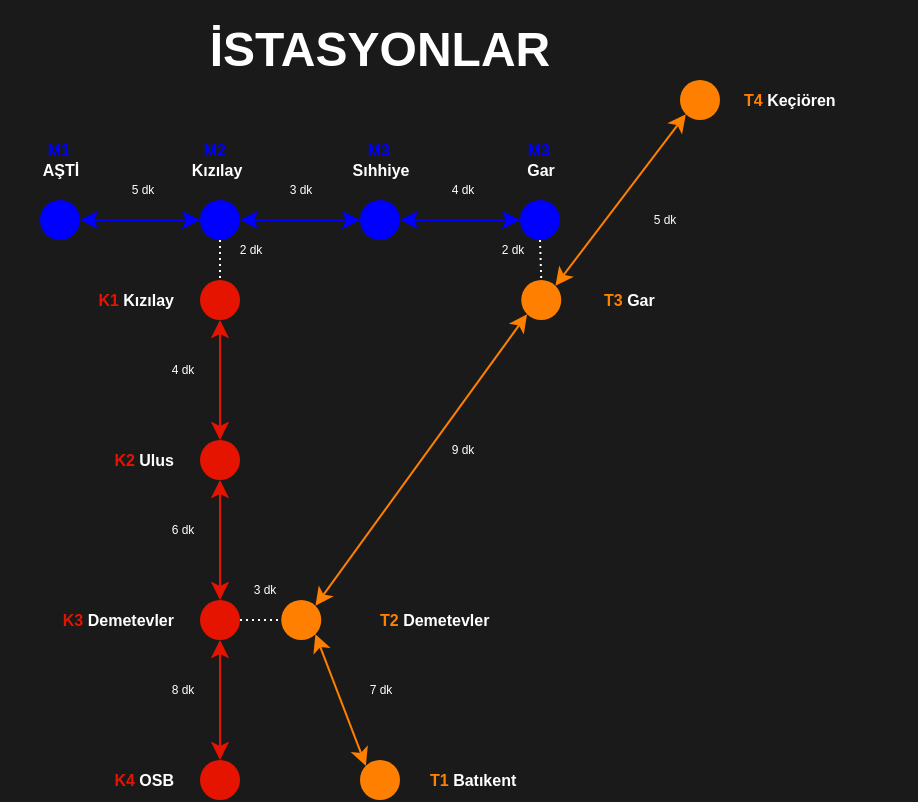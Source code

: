 <mxfile>
    <diagram id="LfgpNjA6NubFJvOyMER0" name="Page-1">
        <mxGraphModel dx="832" dy="585" grid="1" gridSize="10" guides="1" tooltips="1" connect="1" arrows="1" fold="1" page="0" pageScale="1" pageWidth="850" pageHeight="1100" background="#1A1A1A" math="0" shadow="0" adaptiveColors="none">
            <root>
                <mxCell id="0"/>
                <mxCell id="1" parent="0"/>
                <mxCell id="3" value="" style="ellipse;whiteSpace=wrap;html=1;aspect=fixed;fillColor=#E51400;fontColor=#ffffff;strokeColor=none;fillStyle=solid;" parent="1" vertex="1">
                    <mxGeometry x="350" y="310" width="20" height="20" as="geometry"/>
                </mxCell>
                <mxCell id="5" value="" style="ellipse;whiteSpace=wrap;html=1;aspect=fixed;fillColor=light-dark(#E51400,#E51400);fontColor=#ffffff;strokeColor=none;fillStyle=solid;" parent="1" vertex="1">
                    <mxGeometry x="350" y="470" width="20" height="20" as="geometry"/>
                </mxCell>
                <mxCell id="10" value="&lt;font style=&quot;color: light-dark(rgb(229, 20, 0), rgb(229, 20, 0));&quot;&gt;K1&amp;nbsp;&lt;/font&gt;&lt;font style=&quot;color: light-dark(rgb(255, 255, 255), rgb(229, 20, 0));&quot;&gt;Kızılay&lt;/font&gt;" style="text;html=1;align=right;verticalAlign=middle;whiteSpace=wrap;rounded=0;fontSize=8;fontStyle=1" parent="1" vertex="1">
                    <mxGeometry x="280.63" y="230" width="57.5" height="20" as="geometry"/>
                </mxCell>
                <mxCell id="126" value="4 dk" style="text;html=1;align=center;verticalAlign=middle;whiteSpace=wrap;rounded=0;fontSize=6;fontColor=#FFFFFF;" parent="1" vertex="1">
                    <mxGeometry x="329.37" y="270" width="25" height="10" as="geometry"/>
                </mxCell>
                <mxCell id="127" value="6 dk" style="text;html=1;align=center;verticalAlign=middle;whiteSpace=wrap;rounded=0;fontSize=6;fontColor=#FFFFFF;" parent="1" vertex="1">
                    <mxGeometry x="329.37" y="350" width="25" height="10" as="geometry"/>
                </mxCell>
                <mxCell id="128" value="8 dk" style="text;html=1;align=center;verticalAlign=middle;whiteSpace=wrap;rounded=0;fontSize=6;fontColor=#FFFFFF;" parent="1" vertex="1">
                    <mxGeometry x="329.37" y="430" width="25" height="10" as="geometry"/>
                </mxCell>
                <mxCell id="137" value="&lt;b&gt;&lt;font style=&quot;color: rgb(255, 255, 255); font-size: 24px;&quot;&gt;İSTASYONLAR&lt;/font&gt;&lt;/b&gt;" style="text;html=1;align=center;verticalAlign=middle;whiteSpace=wrap;rounded=0;fontColor=#FFFFFF;" parent="1" vertex="1">
                    <mxGeometry x="315" y="90" width="250" height="50" as="geometry"/>
                </mxCell>
                <mxCell id="141" value="" style="ellipse;whiteSpace=wrap;html=1;aspect=fixed;fillColor=#E51400;fontColor=#ffffff;strokeColor=none;fillStyle=solid;" parent="1" vertex="1">
                    <mxGeometry x="350" y="390" width="20" height="20" as="geometry"/>
                </mxCell>
                <mxCell id="150" style="edgeStyle=none;html=1;entryX=0.5;entryY=0;entryDx=0;entryDy=0;strokeColor=#E51400;startArrow=classic;startFill=1;" parent="1" source="143" target="3" edge="1">
                    <mxGeometry relative="1" as="geometry"/>
                </mxCell>
                <mxCell id="143" value="" style="ellipse;whiteSpace=wrap;html=1;aspect=fixed;fillColor=light-dark(#E51400,#0000FF);fontColor=#ffffff;strokeColor=none;fillStyle=solid;" parent="1" vertex="1">
                    <mxGeometry x="350" y="230" width="20" height="20" as="geometry"/>
                </mxCell>
                <mxCell id="145" value="&lt;font style=&quot;color: light-dark(rgb(229, 20, 0), rgb(229, 20, 0));&quot;&gt;K2&amp;nbsp;&lt;/font&gt;&lt;font style=&quot;color: light-dark(rgb(255, 255, 255), rgb(229, 20, 0));&quot;&gt;Ulus&lt;/font&gt;" style="text;html=1;align=right;verticalAlign=middle;whiteSpace=wrap;rounded=0;fontSize=8;fontStyle=1" parent="1" vertex="1">
                    <mxGeometry x="280.63" y="310" width="57.5" height="20" as="geometry"/>
                </mxCell>
                <mxCell id="146" value="&lt;font style=&quot;color: light-dark(rgb(229, 20, 0), rgb(229, 20, 0));&quot;&gt;K3&amp;nbsp;&lt;/font&gt;&lt;font style=&quot;color: light-dark(rgb(255, 255, 255), rgb(229, 20, 0));&quot;&gt;Demetevler&lt;/font&gt;" style="text;html=1;align=right;verticalAlign=middle;whiteSpace=wrap;rounded=0;fontSize=8;fontStyle=1" parent="1" vertex="1">
                    <mxGeometry x="250.63" y="390" width="87.5" height="20" as="geometry"/>
                </mxCell>
                <mxCell id="147" value="&lt;font style=&quot;color: light-dark(rgb(229, 20, 0), rgb(229, 20, 0));&quot;&gt;K4&amp;nbsp;&lt;/font&gt;&lt;font style=&quot;color: rgb(255, 255, 255);&quot;&gt;OSB&lt;/font&gt;" style="text;html=1;align=right;verticalAlign=middle;whiteSpace=wrap;rounded=0;fontSize=8;fontStyle=1" parent="1" vertex="1">
                    <mxGeometry x="280.63" y="470" width="57.5" height="20" as="geometry"/>
                </mxCell>
                <mxCell id="152" value="&lt;font style=&quot;color: light-dark(rgb(0, 0, 255), rgb(229, 20, 0));&quot;&gt;M2&lt;/font&gt;&lt;font style=&quot;color: light-dark(rgb(229, 20, 0), rgb(229, 20, 0));&quot;&gt;&amp;nbsp;&lt;/font&gt;&lt;div&gt;&lt;font style=&quot;color: light-dark(rgb(255, 255, 255), rgb(229, 20, 0));&quot;&gt;Kızılay&lt;/font&gt;&lt;/div&gt;" style="text;html=1;align=center;verticalAlign=middle;whiteSpace=wrap;rounded=0;fontSize=8;fontStyle=1" parent="1" vertex="1">
                    <mxGeometry x="329.37" y="160" width="58.75" height="20" as="geometry"/>
                </mxCell>
                <mxCell id="155" style="edgeStyle=none;html=1;entryX=0.5;entryY=0;entryDx=0;entryDy=0;strokeColor=#FFFFFF;dashed=1;dashPattern=1 2;endArrow=none;endFill=0;" parent="1" source="153" target="143" edge="1">
                    <mxGeometry relative="1" as="geometry"/>
                </mxCell>
                <mxCell id="163" style="edgeStyle=none;html=1;entryX=0;entryY=0.5;entryDx=0;entryDy=0;strokeColor=#0000FF;startArrow=classic;startFill=1;" parent="1" source="153" target="158" edge="1">
                    <mxGeometry relative="1" as="geometry"/>
                </mxCell>
                <mxCell id="153" value="" style="ellipse;whiteSpace=wrap;html=1;aspect=fixed;fillColor=light-dark(#0000FF,#0000FF);fontColor=#ffffff;strokeColor=none;fillStyle=solid;" parent="1" vertex="1">
                    <mxGeometry x="350" y="190" width="20" height="20" as="geometry"/>
                </mxCell>
                <mxCell id="162" style="edgeStyle=none;html=1;entryX=0;entryY=0.5;entryDx=0;entryDy=0;strokeColor=#0000FF;startArrow=classic;startFill=1;" parent="1" source="156" target="153" edge="1">
                    <mxGeometry relative="1" as="geometry"/>
                </mxCell>
                <mxCell id="156" value="" style="ellipse;whiteSpace=wrap;html=1;aspect=fixed;fillColor=light-dark(#0000FF,#0000FF);fontColor=#ffffff;strokeColor=none;fillStyle=solid;" parent="1" vertex="1">
                    <mxGeometry x="270" y="190" width="20" height="20" as="geometry"/>
                </mxCell>
                <mxCell id="157" value="&lt;font style=&quot;color: light-dark(rgb(0, 0, 255), rgb(229, 20, 0));&quot;&gt;M1&lt;/font&gt;&lt;font style=&quot;color: light-dark(rgb(229, 20, 0), rgb(229, 20, 0));&quot;&gt;&amp;nbsp;&lt;/font&gt;&lt;div&gt;&lt;font style=&quot;color: light-dark(rgb(255, 255, 255), rgb(229, 20, 0));&quot;&gt;AŞTİ&lt;/font&gt;&lt;/div&gt;" style="text;html=1;align=center;verticalAlign=middle;whiteSpace=wrap;rounded=0;fontSize=8;fontStyle=1" parent="1" vertex="1">
                    <mxGeometry x="250.63" y="160" width="58.75" height="20" as="geometry"/>
                </mxCell>
                <mxCell id="164" style="edgeStyle=none;html=1;strokeColor=#0000FF;startArrow=classic;startFill=1;" parent="1" source="158" target="159" edge="1">
                    <mxGeometry relative="1" as="geometry"/>
                </mxCell>
                <mxCell id="158" value="" style="ellipse;whiteSpace=wrap;html=1;aspect=fixed;fillColor=light-dark(#0000FF,#0000FF);fontColor=#ffffff;strokeColor=none;fillStyle=solid;" parent="1" vertex="1">
                    <mxGeometry x="430" y="190" width="20" height="20" as="geometry"/>
                </mxCell>
                <mxCell id="159" value="" style="ellipse;whiteSpace=wrap;html=1;aspect=fixed;fillColor=light-dark(#0000FF,#0000FF);fontColor=#ffffff;strokeColor=none;fillStyle=solid;" parent="1" vertex="1">
                    <mxGeometry x="510" y="190" width="20" height="20" as="geometry"/>
                </mxCell>
                <mxCell id="160" value="&lt;font style=&quot;color: light-dark(rgb(0, 0, 255), rgb(229, 20, 0));&quot;&gt;M3&lt;/font&gt;&lt;font style=&quot;color: light-dark(rgb(229, 20, 0), rgb(229, 20, 0));&quot;&gt;&amp;nbsp;&lt;/font&gt;&lt;div&gt;&lt;font style=&quot;color: light-dark(rgb(255, 255, 255), rgb(229, 20, 0));&quot;&gt;Sıhhiye&lt;/font&gt;&lt;/div&gt;" style="text;html=1;align=center;verticalAlign=middle;whiteSpace=wrap;rounded=0;fontSize=8;fontStyle=1" parent="1" vertex="1">
                    <mxGeometry x="410.63" y="160" width="58.75" height="20" as="geometry"/>
                </mxCell>
                <mxCell id="161" value="&lt;font style=&quot;color: light-dark(rgb(0, 0, 255), rgb(229, 20, 0));&quot;&gt;M3&lt;/font&gt;&lt;font style=&quot;color: light-dark(rgb(229, 20, 0), rgb(229, 20, 0));&quot;&gt;&amp;nbsp;&lt;/font&gt;&lt;div&gt;&lt;font style=&quot;color: rgb(255, 255, 255);&quot;&gt;Gar&lt;/font&gt;&lt;/div&gt;" style="text;html=1;align=center;verticalAlign=middle;whiteSpace=wrap;rounded=0;fontSize=8;fontStyle=1" parent="1" vertex="1">
                    <mxGeometry x="491.25" y="160" width="58.75" height="20" as="geometry"/>
                </mxCell>
                <mxCell id="165" value="" style="ellipse;whiteSpace=wrap;html=1;aspect=fixed;fillColor=#FF8000;fontColor=#ffffff;strokeColor=none;fillStyle=solid;" parent="1" vertex="1">
                    <mxGeometry x="510.63" y="230" width="20" height="20" as="geometry"/>
                </mxCell>
                <mxCell id="167" value="" style="ellipse;whiteSpace=wrap;html=1;aspect=fixed;fillColor=#FF8000;fontColor=#ffffff;strokeColor=none;fillStyle=solid;" parent="1" vertex="1">
                    <mxGeometry x="390.63" y="390" width="20" height="20" as="geometry"/>
                </mxCell>
                <mxCell id="175" style="edgeStyle=none;html=1;entryX=0;entryY=0.5;entryDx=0;entryDy=0;strokeColor=#FFFFFF;dashed=1;dashPattern=1 2;endArrow=none;endFill=0;exitX=1;exitY=0.5;exitDx=0;exitDy=0;" parent="1" source="141" target="167" edge="1">
                    <mxGeometry relative="1" as="geometry">
                        <mxPoint x="370" y="220" as="sourcePoint"/>
                        <mxPoint x="370" y="240" as="targetPoint"/>
                    </mxGeometry>
                </mxCell>
                <mxCell id="183" style="edgeStyle=none;html=1;entryX=0.5;entryY=0;entryDx=0;entryDy=0;strokeColor=#E51400;exitX=0.5;exitY=1;exitDx=0;exitDy=0;startArrow=classic;startFill=1;" parent="1" source="3" target="141" edge="1">
                    <mxGeometry relative="1" as="geometry">
                        <mxPoint x="370" y="260" as="sourcePoint"/>
                        <mxPoint x="370" y="320" as="targetPoint"/>
                    </mxGeometry>
                </mxCell>
                <mxCell id="184" style="edgeStyle=none;html=1;entryX=0.5;entryY=0;entryDx=0;entryDy=0;strokeColor=#E51400;exitX=0.5;exitY=1;exitDx=0;exitDy=0;startArrow=classic;startFill=1;" parent="1" source="141" target="5" edge="1">
                    <mxGeometry relative="1" as="geometry">
                        <mxPoint x="370" y="340" as="sourcePoint"/>
                        <mxPoint x="370" y="400" as="targetPoint"/>
                    </mxGeometry>
                </mxCell>
                <mxCell id="185" value="&lt;font style=&quot;color: rgb(255, 255, 255);&quot;&gt;3 dk&lt;/font&gt;" style="text;html=1;align=center;verticalAlign=middle;whiteSpace=wrap;rounded=0;fontSize=6;fontColor=light-dark(#E51400,#E51400);" parent="1" vertex="1">
                    <mxGeometry x="370" y="380" width="25" height="10" as="geometry"/>
                </mxCell>
                <mxCell id="186" value="&lt;font style=&quot;color: rgb(255, 128, 0);&quot;&gt;T2&amp;nbsp;&lt;/font&gt;&lt;font style=&quot;color: light-dark(rgb(255, 255, 255), rgb(229, 20, 0));&quot;&gt;Demetevler&lt;/font&gt;" style="text;html=1;align=left;verticalAlign=middle;whiteSpace=wrap;rounded=0;fontSize=8;fontStyle=1" parent="1" vertex="1">
                    <mxGeometry x="437.5" y="390" width="87.5" height="20" as="geometry"/>
                </mxCell>
                <mxCell id="188" value="&lt;font style=&quot;color: rgb(255, 128, 0);&quot;&gt;T4&amp;nbsp;&lt;/font&gt;&lt;font style=&quot;color: light-dark(rgb(255, 255, 255), rgb(229, 20, 0));&quot;&gt;Keçiören&lt;/font&gt;" style="text;html=1;align=left;verticalAlign=middle;whiteSpace=wrap;rounded=0;fontSize=8;fontStyle=1" parent="1" vertex="1">
                    <mxGeometry x="620" y="130" width="87.5" height="20" as="geometry"/>
                </mxCell>
                <mxCell id="189" value="&lt;font style=&quot;color: rgb(255, 128, 0);&quot;&gt;T3&lt;/font&gt;&lt;font style=&quot;color: light-dark(rgb(229, 20, 0), rgb(229, 20, 0));&quot;&gt;&amp;nbsp;&lt;/font&gt;&lt;font style=&quot;color: light-dark(rgb(255, 255, 255), rgb(229, 20, 0));&quot;&gt;Gar&lt;/font&gt;" style="text;html=1;align=left;verticalAlign=middle;whiteSpace=wrap;rounded=0;fontSize=8;fontStyle=1" parent="1" vertex="1">
                    <mxGeometry x="550" y="230" width="87.5" height="20" as="geometry"/>
                </mxCell>
                <mxCell id="190" style="edgeStyle=none;html=1;entryX=0.5;entryY=0;entryDx=0;entryDy=0;strokeColor=#FFFFFF;dashed=1;dashPattern=1 2;endArrow=none;endFill=0;exitX=0.5;exitY=1;exitDx=0;exitDy=0;" parent="1" source="159" target="165" edge="1">
                    <mxGeometry relative="1" as="geometry">
                        <mxPoint x="370" y="220" as="sourcePoint"/>
                        <mxPoint x="370" y="240" as="targetPoint"/>
                    </mxGeometry>
                </mxCell>
                <mxCell id="191" value="" style="ellipse;whiteSpace=wrap;html=1;aspect=fixed;fillColor=#FF8000;fontColor=#ffffff;strokeColor=none;fillStyle=solid;" parent="1" vertex="1">
                    <mxGeometry x="590" y="130" width="20" height="20" as="geometry"/>
                </mxCell>
                <mxCell id="192" style="edgeStyle=none;html=1;entryX=0;entryY=1;entryDx=0;entryDy=0;strokeColor=#FF8000;exitX=1;exitY=0;exitDx=0;exitDy=0;startArrow=classic;startFill=1;" parent="1" source="165" target="191" edge="1">
                    <mxGeometry relative="1" as="geometry">
                        <mxPoint x="482" y="322" as="sourcePoint"/>
                        <mxPoint x="524" y="257" as="targetPoint"/>
                    </mxGeometry>
                </mxCell>
                <mxCell id="194" value="" style="ellipse;whiteSpace=wrap;html=1;aspect=fixed;fillColor=#FF8000;fontColor=#ffffff;strokeColor=none;fillStyle=solid;" parent="1" vertex="1">
                    <mxGeometry x="430" y="470" width="20" height="20" as="geometry"/>
                </mxCell>
                <mxCell id="195" value="&lt;font style=&quot;color: rgb(255, 128, 0);&quot;&gt;T1&amp;nbsp;&lt;/font&gt;&lt;font style=&quot;color: light-dark(rgb(255, 255, 255), rgb(229, 20, 0));&quot;&gt;Batıkent&lt;/font&gt;" style="text;html=1;align=left;verticalAlign=middle;whiteSpace=wrap;rounded=0;fontSize=8;fontStyle=1" parent="1" vertex="1">
                    <mxGeometry x="462.5" y="470" width="87.5" height="20" as="geometry"/>
                </mxCell>
                <mxCell id="198" style="edgeStyle=none;html=1;entryX=0;entryY=1;entryDx=0;entryDy=0;strokeColor=#FF8000;exitX=1;exitY=0;exitDx=0;exitDy=0;startArrow=classic;startFill=1;" parent="1" source="167" target="165" edge="1">
                    <mxGeometry relative="1" as="geometry">
                        <mxPoint x="430" y="350" as="sourcePoint"/>
                        <mxPoint x="494" y="261" as="targetPoint"/>
                    </mxGeometry>
                </mxCell>
                <mxCell id="199" style="edgeStyle=none;html=1;entryX=1;entryY=1;entryDx=0;entryDy=0;strokeColor=#FF8000;exitX=0;exitY=0;exitDx=0;exitDy=0;startArrow=classic;startFill=1;" parent="1" source="194" target="167" edge="1">
                    <mxGeometry relative="1" as="geometry">
                        <mxPoint x="418" y="403" as="sourcePoint"/>
                        <mxPoint x="524" y="257" as="targetPoint"/>
                    </mxGeometry>
                </mxCell>
                <mxCell id="200" value="5 dk" style="text;html=1;align=center;verticalAlign=middle;whiteSpace=wrap;rounded=0;fontSize=6;fontColor=#FFFFFF;" parent="1" vertex="1">
                    <mxGeometry x="309.38" y="180" width="25" height="10" as="geometry"/>
                </mxCell>
                <mxCell id="201" value="3 dk" style="text;html=1;align=center;verticalAlign=middle;whiteSpace=wrap;rounded=0;fontSize=6;fontColor=#FFFFFF;" parent="1" vertex="1">
                    <mxGeometry x="388.13" y="180" width="25" height="10" as="geometry"/>
                </mxCell>
                <mxCell id="202" value="4 dk" style="text;html=1;align=center;verticalAlign=middle;whiteSpace=wrap;rounded=0;fontSize=6;fontColor=#FFFFFF;" parent="1" vertex="1">
                    <mxGeometry x="469.38" y="180" width="25" height="10" as="geometry"/>
                </mxCell>
                <mxCell id="203" value="9 dk" style="text;html=1;align=center;verticalAlign=middle;whiteSpace=wrap;rounded=0;fontSize=6;fontColor=#FFFFFF;" parent="1" vertex="1">
                    <mxGeometry x="469.38" y="310" width="25" height="10" as="geometry"/>
                </mxCell>
                <mxCell id="204" value="5 dk" style="text;html=1;align=center;verticalAlign=middle;whiteSpace=wrap;rounded=0;fontSize=6;fontColor=#FFFFFF;" parent="1" vertex="1">
                    <mxGeometry x="570" y="195" width="25" height="10" as="geometry"/>
                </mxCell>
                <mxCell id="205" value="7 dk" style="text;html=1;align=center;verticalAlign=middle;whiteSpace=wrap;rounded=0;fontSize=6;fontColor=#FFFFFF;" parent="1" vertex="1">
                    <mxGeometry x="427.5" y="430" width="25" height="10" as="geometry"/>
                </mxCell>
                <mxCell id="206" value="2 dk" style="text;html=1;align=center;verticalAlign=middle;whiteSpace=wrap;rounded=0;fontSize=6;fontColor=#FFFFFF;" parent="1" vertex="1">
                    <mxGeometry x="494.38" y="210" width="25" height="10" as="geometry"/>
                </mxCell>
                <mxCell id="208" value="2 dk" style="text;html=1;align=center;verticalAlign=middle;whiteSpace=wrap;rounded=0;fontSize=6;fontColor=#FFFFFF;" parent="1" vertex="1">
                    <mxGeometry x="363.13" y="210" width="25" height="10" as="geometry"/>
                </mxCell>
            </root>
        </mxGraphModel>
    </diagram>
</mxfile>